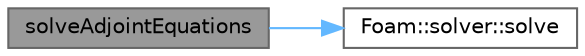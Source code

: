 digraph "solveAdjointEquations"
{
 // LATEX_PDF_SIZE
  bgcolor="transparent";
  edge [fontname=Helvetica,fontsize=10,labelfontname=Helvetica,labelfontsize=10];
  node [fontname=Helvetica,fontsize=10,shape=box,height=0.2,width=0.4];
  rankdir="LR";
  Node1 [id="Node000001",label="solveAdjointEquations",height=0.2,width=0.4,color="gray40", fillcolor="grey60", style="filled", fontcolor="black",tooltip=" "];
  Node1 -> Node2 [id="edge1_Node000001_Node000002",color="steelblue1",style="solid",tooltip=" "];
  Node2 [id="Node000002",label="Foam::solver::solve",height=0.2,width=0.4,color="grey40", fillcolor="white", style="filled",URL="$classFoam_1_1solver.html#aacd6f92a174ec1ebe14983fc21ec498c",tooltip=" "];
}
